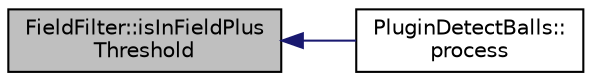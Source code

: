 digraph "FieldFilter::isInFieldPlusThreshold"
{
 // INTERACTIVE_SVG=YES
  edge [fontname="Helvetica",fontsize="10",labelfontname="Helvetica",labelfontsize="10"];
  node [fontname="Helvetica",fontsize="10",shape=record];
  rankdir="LR";
  Node1 [label="FieldFilter::isInFieldPlus\lThreshold",height=0.2,width=0.4,color="black", fillcolor="grey75", style="filled", fontcolor="black"];
  Node1 -> Node2 [dir="back",color="midnightblue",fontsize="10",style="solid",fontname="Helvetica"];
  Node2 [label="PluginDetectBalls::\lprocess",height=0.2,width=0.4,color="black", fillcolor="white", style="filled",URL="$da/d5c/class_plugin_detect_balls.html#aedc36534989a26c68205855352f3e1d4"];
}
